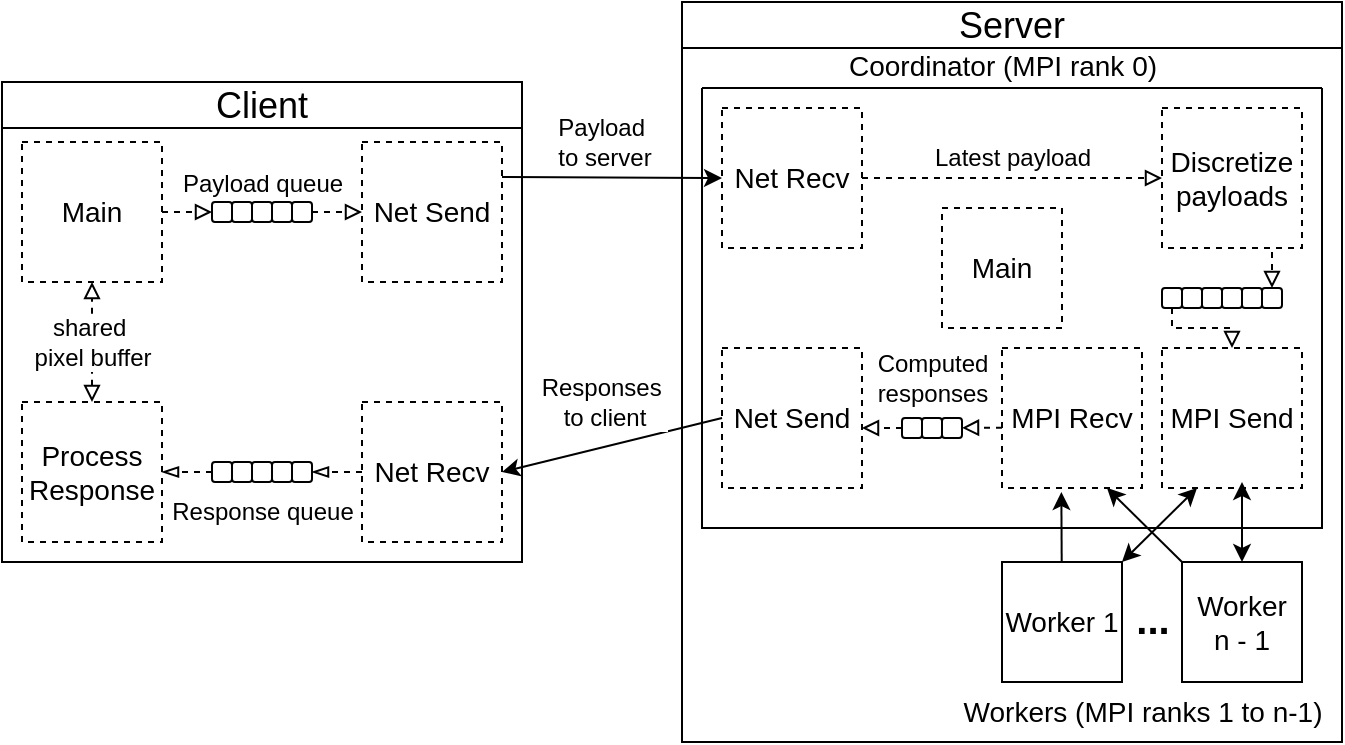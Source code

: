 <mxfile version="27.1.5">
  <diagram name="Page-1" id="WaGIvesUpO_SdOt7G4K4">
    <mxGraphModel dx="983" dy="536" grid="1" gridSize="10" guides="1" tooltips="1" connect="1" arrows="1" fold="1" page="1" pageScale="1" pageWidth="850" pageHeight="1100" math="0" shadow="0">
      <root>
        <mxCell id="0" />
        <mxCell id="1" parent="0" />
        <mxCell id="uXg5W8Fqelx8kxBUkJ87-4" value="&lt;font face=&quot;Helvetica&quot; style=&quot;font-weight: normal; font-size: 18px;&quot;&gt;Server&lt;/font&gt;" style="swimlane;whiteSpace=wrap;html=1;" vertex="1" parent="1">
          <mxGeometry x="480" y="90" width="330" height="370" as="geometry" />
        </mxCell>
        <mxCell id="uXg5W8Fqelx8kxBUkJ87-29" value="" style="swimlane;startSize=0;" vertex="1" parent="uXg5W8Fqelx8kxBUkJ87-4">
          <mxGeometry x="10" y="43" width="310" height="220" as="geometry">
            <mxRectangle x="10" y="40" width="50" height="40" as="alternateBounds" />
          </mxGeometry>
        </mxCell>
        <mxCell id="uXg5W8Fqelx8kxBUkJ87-33" style="edgeStyle=orthogonalEdgeStyle;rounded=0;orthogonalLoop=1;jettySize=auto;html=1;entryX=0;entryY=0.5;entryDx=0;entryDy=0;dashed=1;endArrow=block;endFill=0;" edge="1" parent="uXg5W8Fqelx8kxBUkJ87-29" source="uXg5W8Fqelx8kxBUkJ87-30" target="uXg5W8Fqelx8kxBUkJ87-32">
          <mxGeometry relative="1" as="geometry" />
        </mxCell>
        <mxCell id="uXg5W8Fqelx8kxBUkJ87-36" value="&lt;font face=&quot;Helvetica&quot; style=&quot;font-size: 12px;&quot;&gt;Latest payload&lt;/font&gt;" style="edgeLabel;html=1;align=center;verticalAlign=middle;resizable=0;points=[];" vertex="1" connectable="0" parent="uXg5W8Fqelx8kxBUkJ87-33">
          <mxGeometry x="0.244" y="1" relative="1" as="geometry">
            <mxPoint x="-19" y="-9" as="offset" />
          </mxGeometry>
        </mxCell>
        <mxCell id="uXg5W8Fqelx8kxBUkJ87-30" value="&lt;font face=&quot;Helvetica&quot; style=&quot;font-size: 14px;&quot;&gt;Net Recv&lt;/font&gt;" style="rounded=0;whiteSpace=wrap;html=1;dashed=1;" vertex="1" parent="uXg5W8Fqelx8kxBUkJ87-29">
          <mxGeometry x="10" y="10" width="70" height="70" as="geometry" />
        </mxCell>
        <mxCell id="uXg5W8Fqelx8kxBUkJ87-31" value="&lt;font face=&quot;Helvetica&quot; style=&quot;font-size: 14px;&quot;&gt;Net Send&lt;/font&gt;" style="whiteSpace=wrap;html=1;aspect=fixed;dashed=1;" vertex="1" parent="uXg5W8Fqelx8kxBUkJ87-29">
          <mxGeometry x="10" y="130" width="70" height="70" as="geometry" />
        </mxCell>
        <mxCell id="uXg5W8Fqelx8kxBUkJ87-129" style="edgeStyle=orthogonalEdgeStyle;rounded=0;orthogonalLoop=1;jettySize=auto;html=1;entryX=0.5;entryY=0;entryDx=0;entryDy=0;endArrow=block;endFill=0;dashed=1;" edge="1" parent="uXg5W8Fqelx8kxBUkJ87-29" target="uXg5W8Fqelx8kxBUkJ87-122">
          <mxGeometry relative="1" as="geometry">
            <mxPoint x="285" y="70" as="sourcePoint" />
          </mxGeometry>
        </mxCell>
        <mxCell id="uXg5W8Fqelx8kxBUkJ87-32" value="&lt;font face=&quot;Helvetica&quot; style=&quot;font-size: 14px;&quot;&gt;Discretize payloads&lt;/font&gt;" style="rounded=0;whiteSpace=wrap;html=1;dashed=1;" vertex="1" parent="uXg5W8Fqelx8kxBUkJ87-29">
          <mxGeometry x="230" y="10" width="70" height="70" as="geometry" />
        </mxCell>
        <mxCell id="uXg5W8Fqelx8kxBUkJ87-53" value="&lt;font face=&quot;Helvetica&quot; style=&quot;font-size: 14px;&quot;&gt;MPI Send&lt;/font&gt;" style="whiteSpace=wrap;html=1;aspect=fixed;dashed=1;" vertex="1" parent="uXg5W8Fqelx8kxBUkJ87-29">
          <mxGeometry x="230" y="130" width="70" height="70" as="geometry" />
        </mxCell>
        <mxCell id="uXg5W8Fqelx8kxBUkJ87-147" style="edgeStyle=orthogonalEdgeStyle;rounded=0;orthogonalLoop=1;jettySize=auto;html=1;dashed=1;endArrow=block;endFill=0;exitX=-0.005;exitY=0.582;exitDx=0;exitDy=0;exitPerimeter=0;" edge="1" parent="uXg5W8Fqelx8kxBUkJ87-29">
          <mxGeometry relative="1" as="geometry">
            <mxPoint x="150.0" y="169.83" as="sourcePoint" />
            <mxPoint x="130" y="169.91" as="targetPoint" />
            <Array as="points">
              <mxPoint x="130" y="169.91" />
            </Array>
          </mxGeometry>
        </mxCell>
        <mxCell id="uXg5W8Fqelx8kxBUkJ87-54" value="&lt;font style=&quot;font-size: 14px;&quot;&gt;MPI Recv&lt;/font&gt;" style="whiteSpace=wrap;html=1;aspect=fixed;dashed=1;" vertex="1" parent="uXg5W8Fqelx8kxBUkJ87-29">
          <mxGeometry x="150" y="130" width="70" height="70" as="geometry" />
        </mxCell>
        <mxCell id="uXg5W8Fqelx8kxBUkJ87-122" value="" style="rounded=1;whiteSpace=wrap;html=1;" vertex="1" parent="uXg5W8Fqelx8kxBUkJ87-29">
          <mxGeometry x="280" y="100" width="10" height="10" as="geometry" />
        </mxCell>
        <mxCell id="uXg5W8Fqelx8kxBUkJ87-123" value="" style="rounded=1;whiteSpace=wrap;html=1;" vertex="1" parent="uXg5W8Fqelx8kxBUkJ87-29">
          <mxGeometry x="270" y="100" width="10" height="10" as="geometry" />
        </mxCell>
        <mxCell id="uXg5W8Fqelx8kxBUkJ87-124" value="" style="rounded=1;whiteSpace=wrap;html=1;" vertex="1" parent="uXg5W8Fqelx8kxBUkJ87-29">
          <mxGeometry x="260" y="100" width="10" height="10" as="geometry" />
        </mxCell>
        <mxCell id="uXg5W8Fqelx8kxBUkJ87-125" value="" style="rounded=1;whiteSpace=wrap;html=1;" vertex="1" parent="uXg5W8Fqelx8kxBUkJ87-29">
          <mxGeometry x="250" y="100" width="10" height="10" as="geometry" />
        </mxCell>
        <mxCell id="uXg5W8Fqelx8kxBUkJ87-126" value="" style="rounded=1;whiteSpace=wrap;html=1;" vertex="1" parent="uXg5W8Fqelx8kxBUkJ87-29">
          <mxGeometry x="240" y="100" width="10" height="10" as="geometry" />
        </mxCell>
        <mxCell id="uXg5W8Fqelx8kxBUkJ87-158" style="edgeStyle=orthogonalEdgeStyle;rounded=0;orthogonalLoop=1;jettySize=auto;html=1;entryX=0.5;entryY=0;entryDx=0;entryDy=0;dashed=1;endArrow=block;endFill=0;" edge="1" parent="uXg5W8Fqelx8kxBUkJ87-29" source="uXg5W8Fqelx8kxBUkJ87-127" target="uXg5W8Fqelx8kxBUkJ87-53">
          <mxGeometry relative="1" as="geometry">
            <Array as="points">
              <mxPoint x="235" y="120" />
              <mxPoint x="265" y="120" />
            </Array>
          </mxGeometry>
        </mxCell>
        <mxCell id="uXg5W8Fqelx8kxBUkJ87-127" value="" style="rounded=1;whiteSpace=wrap;html=1;" vertex="1" parent="uXg5W8Fqelx8kxBUkJ87-29">
          <mxGeometry x="230" y="100" width="10" height="10" as="geometry" />
        </mxCell>
        <mxCell id="uXg5W8Fqelx8kxBUkJ87-150" style="edgeStyle=orthogonalEdgeStyle;rounded=0;orthogonalLoop=1;jettySize=auto;html=1;dashed=1;endArrow=block;endFill=0;exitX=0;exitY=0.5;exitDx=0;exitDy=0;" edge="1" parent="uXg5W8Fqelx8kxBUkJ87-29" source="uXg5W8Fqelx8kxBUkJ87-140">
          <mxGeometry relative="1" as="geometry">
            <mxPoint x="80" y="170" as="targetPoint" />
            <Array as="points">
              <mxPoint x="80" y="170" />
            </Array>
          </mxGeometry>
        </mxCell>
        <mxCell id="uXg5W8Fqelx8kxBUkJ87-140" value="" style="rounded=1;whiteSpace=wrap;html=1;" vertex="1" parent="uXg5W8Fqelx8kxBUkJ87-29">
          <mxGeometry x="100" y="165" width="10" height="10" as="geometry" />
        </mxCell>
        <mxCell id="uXg5W8Fqelx8kxBUkJ87-141" value="" style="rounded=1;whiteSpace=wrap;html=1;" vertex="1" parent="uXg5W8Fqelx8kxBUkJ87-29">
          <mxGeometry x="110" y="165" width="10" height="10" as="geometry" />
        </mxCell>
        <mxCell id="uXg5W8Fqelx8kxBUkJ87-142" value="" style="rounded=1;whiteSpace=wrap;html=1;" vertex="1" parent="uXg5W8Fqelx8kxBUkJ87-29">
          <mxGeometry x="120" y="165" width="10" height="10" as="geometry" />
        </mxCell>
        <mxCell id="uXg5W8Fqelx8kxBUkJ87-151" value="&lt;font&gt;Computed&lt;/font&gt;&lt;div&gt;&lt;font&gt;responses&lt;/font&gt;&lt;/div&gt;" style="text;html=1;align=center;verticalAlign=middle;resizable=0;points=[];autosize=1;strokeColor=none;fillColor=none;" vertex="1" parent="uXg5W8Fqelx8kxBUkJ87-29">
          <mxGeometry x="75" y="125" width="80" height="40" as="geometry" />
        </mxCell>
        <mxCell id="uXg5W8Fqelx8kxBUkJ87-157" value="&lt;font face=&quot;Helvetica&quot; style=&quot;font-size: 14px;&quot;&gt;Main&lt;/font&gt;" style="rounded=0;whiteSpace=wrap;html=1;dashed=1;" vertex="1" parent="uXg5W8Fqelx8kxBUkJ87-29">
          <mxGeometry x="120" y="60" width="60" height="60" as="geometry" />
        </mxCell>
        <mxCell id="uXg5W8Fqelx8kxBUkJ87-38" value="&lt;font face=&quot;Helvetica&quot; style=&quot;font-size: 14px;&quot;&gt;Coordinator (MPI rank 0)&lt;/font&gt;" style="text;html=1;align=center;verticalAlign=bottom;resizable=0;points=[];autosize=1;strokeColor=none;fillColor=none;" vertex="1" parent="uXg5W8Fqelx8kxBUkJ87-4">
          <mxGeometry x="70" y="13" width="180" height="30" as="geometry" />
        </mxCell>
        <mxCell id="uXg5W8Fqelx8kxBUkJ87-39" value="&lt;font face=&quot;Helvetica&quot; style=&quot;font-size: 14px;&quot;&gt;Worker 1&lt;/font&gt;" style="whiteSpace=wrap;html=1;aspect=fixed;" vertex="1" parent="uXg5W8Fqelx8kxBUkJ87-4">
          <mxGeometry x="160" y="280" width="60" height="60" as="geometry" />
        </mxCell>
        <mxCell id="uXg5W8Fqelx8kxBUkJ87-40" value="&lt;font face=&quot;Helvetica&quot; style=&quot;font-size: 14px;&quot;&gt;Worker&lt;/font&gt;&lt;div&gt;&lt;span style=&quot;background-color: transparent; color: light-dark(rgb(0, 0, 0), rgb(255, 255, 255));&quot;&gt;&lt;font style=&quot;font-size: 14px;&quot; face=&quot;Helvetica&quot;&gt;n - 1&lt;/font&gt;&lt;/span&gt;&lt;/div&gt;" style="whiteSpace=wrap;html=1;aspect=fixed;" vertex="1" parent="uXg5W8Fqelx8kxBUkJ87-4">
          <mxGeometry x="250" y="280" width="60" height="60" as="geometry" />
        </mxCell>
        <mxCell id="uXg5W8Fqelx8kxBUkJ87-41" value="&lt;font face=&quot;Helvetica&quot; style=&quot;font-size: 14px;&quot;&gt;Workers (MPI ranks 1 to n-1)&lt;/font&gt;" style="text;html=1;align=center;verticalAlign=middle;resizable=0;points=[];autosize=1;strokeColor=none;fillColor=none;" vertex="1" parent="uXg5W8Fqelx8kxBUkJ87-4">
          <mxGeometry x="130" y="340" width="200" height="30" as="geometry" />
        </mxCell>
        <mxCell id="uXg5W8Fqelx8kxBUkJ87-132" style="rounded=0;orthogonalLoop=1;jettySize=auto;html=1;entryX=0.5;entryY=0;entryDx=0;entryDy=0;startArrow=classic;startFill=1;" edge="1" parent="uXg5W8Fqelx8kxBUkJ87-4" target="uXg5W8Fqelx8kxBUkJ87-40">
          <mxGeometry relative="1" as="geometry">
            <mxPoint x="280" y="240" as="sourcePoint" />
          </mxGeometry>
        </mxCell>
        <mxCell id="uXg5W8Fqelx8kxBUkJ87-133" style="rounded=0;orthogonalLoop=1;jettySize=auto;html=1;entryX=1;entryY=0;entryDx=0;entryDy=0;exitX=0.25;exitY=1;exitDx=0;exitDy=0;startArrow=classic;startFill=1;" edge="1" parent="uXg5W8Fqelx8kxBUkJ87-4" source="uXg5W8Fqelx8kxBUkJ87-53" target="uXg5W8Fqelx8kxBUkJ87-39">
          <mxGeometry relative="1" as="geometry" />
        </mxCell>
        <mxCell id="uXg5W8Fqelx8kxBUkJ87-135" value="&lt;b&gt;&lt;font style=&quot;font-size: 20px;&quot;&gt;...&lt;/font&gt;&lt;/b&gt;" style="text;html=1;align=center;verticalAlign=top;resizable=0;points=[];autosize=1;strokeColor=none;fillColor=none;" vertex="1" parent="uXg5W8Fqelx8kxBUkJ87-4">
          <mxGeometry x="215" y="290" width="40" height="40" as="geometry" />
        </mxCell>
        <mxCell id="uXg5W8Fqelx8kxBUkJ87-137" style="rounded=0;orthogonalLoop=1;jettySize=auto;html=1;entryX=0.424;entryY=1.029;entryDx=0;entryDy=0;entryPerimeter=0;" edge="1" parent="uXg5W8Fqelx8kxBUkJ87-4" source="uXg5W8Fqelx8kxBUkJ87-39" target="uXg5W8Fqelx8kxBUkJ87-54">
          <mxGeometry relative="1" as="geometry" />
        </mxCell>
        <mxCell id="uXg5W8Fqelx8kxBUkJ87-138" style="rounded=0;orthogonalLoop=1;jettySize=auto;html=1;exitX=0;exitY=0;exitDx=0;exitDy=0;exitPerimeter=0;entryX=0.75;entryY=1;entryDx=0;entryDy=0;" edge="1" parent="uXg5W8Fqelx8kxBUkJ87-4" source="uXg5W8Fqelx8kxBUkJ87-40" target="uXg5W8Fqelx8kxBUkJ87-54">
          <mxGeometry relative="1" as="geometry">
            <mxPoint x="206" y="242" as="targetPoint" />
          </mxGeometry>
        </mxCell>
        <mxCell id="uXg5W8Fqelx8kxBUkJ87-3" value="&lt;font face=&quot;Helvetica&quot; style=&quot;font-size: 18px; font-weight: normal;&quot;&gt;Client&lt;/font&gt;" style="swimlane;whiteSpace=wrap;html=1;" vertex="1" parent="1">
          <mxGeometry x="140" y="130" width="260" height="240" as="geometry">
            <mxRectangle x="200" y="160" width="70" height="30" as="alternateBounds" />
          </mxGeometry>
        </mxCell>
        <mxCell id="uXg5W8Fqelx8kxBUkJ87-111" style="edgeStyle=orthogonalEdgeStyle;rounded=0;orthogonalLoop=1;jettySize=auto;html=1;entryX=0;entryY=0.5;entryDx=0;entryDy=0;endArrow=block;endFill=0;dashed=1;" edge="1" parent="uXg5W8Fqelx8kxBUkJ87-3" source="uXg5W8Fqelx8kxBUkJ87-5" target="uXg5W8Fqelx8kxBUkJ87-109">
          <mxGeometry relative="1" as="geometry">
            <Array as="points">
              <mxPoint x="90" y="65" />
              <mxPoint x="90" y="65" />
            </Array>
          </mxGeometry>
        </mxCell>
        <mxCell id="uXg5W8Fqelx8kxBUkJ87-5" value="&lt;font face=&quot;Helvetica&quot; style=&quot;font-size: 14px;&quot;&gt;Main&lt;/font&gt;" style="rounded=0;whiteSpace=wrap;html=1;dashed=1;" vertex="1" parent="uXg5W8Fqelx8kxBUkJ87-3">
          <mxGeometry x="10" y="30" width="70" height="70" as="geometry" />
        </mxCell>
        <mxCell id="uXg5W8Fqelx8kxBUkJ87-27" style="edgeStyle=orthogonalEdgeStyle;rounded=0;orthogonalLoop=1;jettySize=auto;html=1;entryX=0.5;entryY=1;entryDx=0;entryDy=0;endArrow=block;endFill=0;startArrow=block;startFill=0;dashed=1;" edge="1" parent="uXg5W8Fqelx8kxBUkJ87-3" source="uXg5W8Fqelx8kxBUkJ87-6" target="uXg5W8Fqelx8kxBUkJ87-5">
          <mxGeometry relative="1" as="geometry" />
        </mxCell>
        <mxCell id="uXg5W8Fqelx8kxBUkJ87-28" value="&lt;font face=&quot;Helvetica&quot; style=&quot;font-size: 12px;&quot;&gt;shared&amp;nbsp;&lt;/font&gt;&lt;div&gt;&lt;font face=&quot;Helvetica&quot; style=&quot;font-size: 12px;&quot;&gt;pixel buffer&lt;/font&gt;&lt;/div&gt;" style="edgeLabel;html=1;align=center;verticalAlign=middle;resizable=0;points=[];" vertex="1" connectable="0" parent="uXg5W8Fqelx8kxBUkJ87-27">
          <mxGeometry x="0.017" relative="1" as="geometry">
            <mxPoint as="offset" />
          </mxGeometry>
        </mxCell>
        <mxCell id="uXg5W8Fqelx8kxBUkJ87-6" value="&lt;font face=&quot;Helvetica&quot; style=&quot;font-size: 14px;&quot;&gt;Process Response&lt;/font&gt;" style="whiteSpace=wrap;html=1;aspect=fixed;dashed=1;" vertex="1" parent="uXg5W8Fqelx8kxBUkJ87-3">
          <mxGeometry x="10" y="160" width="70" height="70" as="geometry" />
        </mxCell>
        <mxCell id="uXg5W8Fqelx8kxBUkJ87-7" value="&lt;font face=&quot;Helvetica&quot; style=&quot;font-size: 14px;&quot;&gt;Net Send&lt;/font&gt;" style="whiteSpace=wrap;html=1;aspect=fixed;dashed=1;" vertex="1" parent="uXg5W8Fqelx8kxBUkJ87-3">
          <mxGeometry x="180" y="30" width="70" height="70" as="geometry" />
        </mxCell>
        <mxCell id="uXg5W8Fqelx8kxBUkJ87-119" style="edgeStyle=orthogonalEdgeStyle;rounded=0;orthogonalLoop=1;jettySize=auto;html=1;entryX=1;entryY=0.5;entryDx=0;entryDy=0;endArrow=blockThin;endFill=0;dashed=1;" edge="1" parent="uXg5W8Fqelx8kxBUkJ87-3" source="uXg5W8Fqelx8kxBUkJ87-8" target="uXg5W8Fqelx8kxBUkJ87-113">
          <mxGeometry relative="1" as="geometry">
            <Array as="points">
              <mxPoint x="180" y="195" />
              <mxPoint x="180" y="195" />
            </Array>
          </mxGeometry>
        </mxCell>
        <mxCell id="uXg5W8Fqelx8kxBUkJ87-8" value="&lt;font face=&quot;Helvetica&quot; style=&quot;font-size: 14px;&quot;&gt;Net Recv&lt;/font&gt;" style="rounded=0;whiteSpace=wrap;html=1;dashed=1;" vertex="1" parent="uXg5W8Fqelx8kxBUkJ87-3">
          <mxGeometry x="180" y="160" width="70" height="70" as="geometry" />
        </mxCell>
        <mxCell id="uXg5W8Fqelx8kxBUkJ87-93" value="" style="rounded=1;whiteSpace=wrap;html=1;" vertex="1" parent="uXg5W8Fqelx8kxBUkJ87-3">
          <mxGeometry x="115" y="60" width="10" height="10" as="geometry" />
        </mxCell>
        <mxCell id="uXg5W8Fqelx8kxBUkJ87-110" style="edgeStyle=orthogonalEdgeStyle;rounded=0;orthogonalLoop=1;jettySize=auto;html=1;dashed=1;endArrow=block;endFill=0;exitX=1;exitY=0.5;exitDx=0;exitDy=0;" edge="1" parent="uXg5W8Fqelx8kxBUkJ87-3" source="uXg5W8Fqelx8kxBUkJ87-95">
          <mxGeometry relative="1" as="geometry">
            <mxPoint x="160" y="65" as="sourcePoint" />
            <mxPoint x="180" y="65" as="targetPoint" />
            <Array as="points">
              <mxPoint x="160" y="65" />
            </Array>
          </mxGeometry>
        </mxCell>
        <mxCell id="uXg5W8Fqelx8kxBUkJ87-95" value="" style="rounded=1;whiteSpace=wrap;html=1;" vertex="1" parent="uXg5W8Fqelx8kxBUkJ87-3">
          <mxGeometry x="145" y="60" width="10" height="10" as="geometry" />
        </mxCell>
        <mxCell id="uXg5W8Fqelx8kxBUkJ87-94" value="" style="rounded=1;whiteSpace=wrap;html=1;" vertex="1" parent="uXg5W8Fqelx8kxBUkJ87-3">
          <mxGeometry x="125" y="60" width="10" height="10" as="geometry" />
        </mxCell>
        <mxCell id="uXg5W8Fqelx8kxBUkJ87-97" value="" style="rounded=1;whiteSpace=wrap;html=1;" vertex="1" parent="uXg5W8Fqelx8kxBUkJ87-3">
          <mxGeometry x="135" y="60" width="10" height="10" as="geometry" />
        </mxCell>
        <mxCell id="uXg5W8Fqelx8kxBUkJ87-109" value="" style="rounded=1;whiteSpace=wrap;html=1;" vertex="1" parent="uXg5W8Fqelx8kxBUkJ87-3">
          <mxGeometry x="105" y="60" width="10" height="10" as="geometry" />
        </mxCell>
        <mxCell id="uXg5W8Fqelx8kxBUkJ87-112" value="&lt;font face=&quot;Helvetica&quot; style=&quot;font-size: 12px;&quot;&gt;Payload queue&lt;/font&gt;" style="text;html=1;align=center;verticalAlign=bottom;resizable=0;points=[];autosize=1;strokeColor=none;fillColor=none;fontSize=10;" vertex="1" parent="uXg5W8Fqelx8kxBUkJ87-3">
          <mxGeometry x="80" y="30" width="100" height="30" as="geometry" />
        </mxCell>
        <mxCell id="uXg5W8Fqelx8kxBUkJ87-113" value="" style="rounded=1;whiteSpace=wrap;html=1;" vertex="1" parent="uXg5W8Fqelx8kxBUkJ87-3">
          <mxGeometry x="145" y="190" width="10" height="10" as="geometry" />
        </mxCell>
        <mxCell id="uXg5W8Fqelx8kxBUkJ87-114" value="" style="rounded=1;whiteSpace=wrap;html=1;" vertex="1" parent="uXg5W8Fqelx8kxBUkJ87-3">
          <mxGeometry x="125" y="190" width="10" height="10" as="geometry" />
        </mxCell>
        <mxCell id="uXg5W8Fqelx8kxBUkJ87-115" value="" style="rounded=1;whiteSpace=wrap;html=1;" vertex="1" parent="uXg5W8Fqelx8kxBUkJ87-3">
          <mxGeometry x="135" y="190" width="10" height="10" as="geometry" />
        </mxCell>
        <mxCell id="uXg5W8Fqelx8kxBUkJ87-120" style="edgeStyle=orthogonalEdgeStyle;rounded=0;orthogonalLoop=1;jettySize=auto;html=1;entryX=1;entryY=0.5;entryDx=0;entryDy=0;endArrow=blockThin;endFill=0;dashed=1;" edge="1" parent="uXg5W8Fqelx8kxBUkJ87-3" source="uXg5W8Fqelx8kxBUkJ87-116" target="uXg5W8Fqelx8kxBUkJ87-6">
          <mxGeometry relative="1" as="geometry">
            <Array as="points">
              <mxPoint x="100" y="195" />
              <mxPoint x="100" y="195" />
            </Array>
          </mxGeometry>
        </mxCell>
        <mxCell id="uXg5W8Fqelx8kxBUkJ87-116" value="" style="rounded=1;whiteSpace=wrap;html=1;" vertex="1" parent="uXg5W8Fqelx8kxBUkJ87-3">
          <mxGeometry x="105" y="190" width="10" height="10" as="geometry" />
        </mxCell>
        <mxCell id="uXg5W8Fqelx8kxBUkJ87-117" value="" style="rounded=1;whiteSpace=wrap;html=1;" vertex="1" parent="uXg5W8Fqelx8kxBUkJ87-3">
          <mxGeometry x="115" y="190" width="10" height="10" as="geometry" />
        </mxCell>
        <mxCell id="uXg5W8Fqelx8kxBUkJ87-121" value="Response queue" style="text;html=1;align=center;verticalAlign=middle;resizable=0;points=[];autosize=1;strokeColor=none;fillColor=none;" vertex="1" parent="uXg5W8Fqelx8kxBUkJ87-3">
          <mxGeometry x="75" y="200" width="110" height="30" as="geometry" />
        </mxCell>
        <mxCell id="uXg5W8Fqelx8kxBUkJ87-61" style="rounded=0;orthogonalLoop=1;jettySize=auto;html=1;entryX=0;entryY=0.5;entryDx=0;entryDy=0;exitX=1;exitY=0.25;exitDx=0;exitDy=0;" edge="1" parent="1" source="uXg5W8Fqelx8kxBUkJ87-7" target="uXg5W8Fqelx8kxBUkJ87-30">
          <mxGeometry relative="1" as="geometry" />
        </mxCell>
        <mxCell id="uXg5W8Fqelx8kxBUkJ87-87" value="&lt;font face=&quot;Helvetica&quot; style=&quot;font-size: 12px;&quot;&gt;Payload&amp;nbsp;&lt;/font&gt;&lt;div&gt;&lt;font face=&quot;Helvetica&quot; style=&quot;font-size: 12px;&quot;&gt;to server&lt;/font&gt;&lt;/div&gt;" style="edgeLabel;html=1;align=center;verticalAlign=middle;resizable=0;points=[];" vertex="1" connectable="0" parent="uXg5W8Fqelx8kxBUkJ87-61">
          <mxGeometry x="0.038" y="1" relative="1" as="geometry">
            <mxPoint x="-6" y="-17" as="offset" />
          </mxGeometry>
        </mxCell>
        <mxCell id="uXg5W8Fqelx8kxBUkJ87-62" style="rounded=0;orthogonalLoop=1;jettySize=auto;html=1;entryX=1;entryY=0.5;entryDx=0;entryDy=0;exitX=0;exitY=0.5;exitDx=0;exitDy=0;" edge="1" parent="1" source="uXg5W8Fqelx8kxBUkJ87-31" target="uXg5W8Fqelx8kxBUkJ87-8">
          <mxGeometry relative="1" as="geometry" />
        </mxCell>
        <mxCell id="uXg5W8Fqelx8kxBUkJ87-88" value="&lt;font face=&quot;Helvetica&quot; style=&quot;font-size: 12px;&quot;&gt;Responses&amp;nbsp;&lt;/font&gt;&lt;div&gt;&lt;font face=&quot;Helvetica&quot; style=&quot;font-size: 12px;&quot;&gt;to client&lt;/font&gt;&lt;/div&gt;" style="edgeLabel;html=1;align=center;verticalAlign=middle;resizable=0;points=[];" vertex="1" connectable="0" parent="uXg5W8Fqelx8kxBUkJ87-62">
          <mxGeometry x="0.024" y="-3" relative="1" as="geometry">
            <mxPoint x="-2" y="-19" as="offset" />
          </mxGeometry>
        </mxCell>
      </root>
    </mxGraphModel>
  </diagram>
</mxfile>
